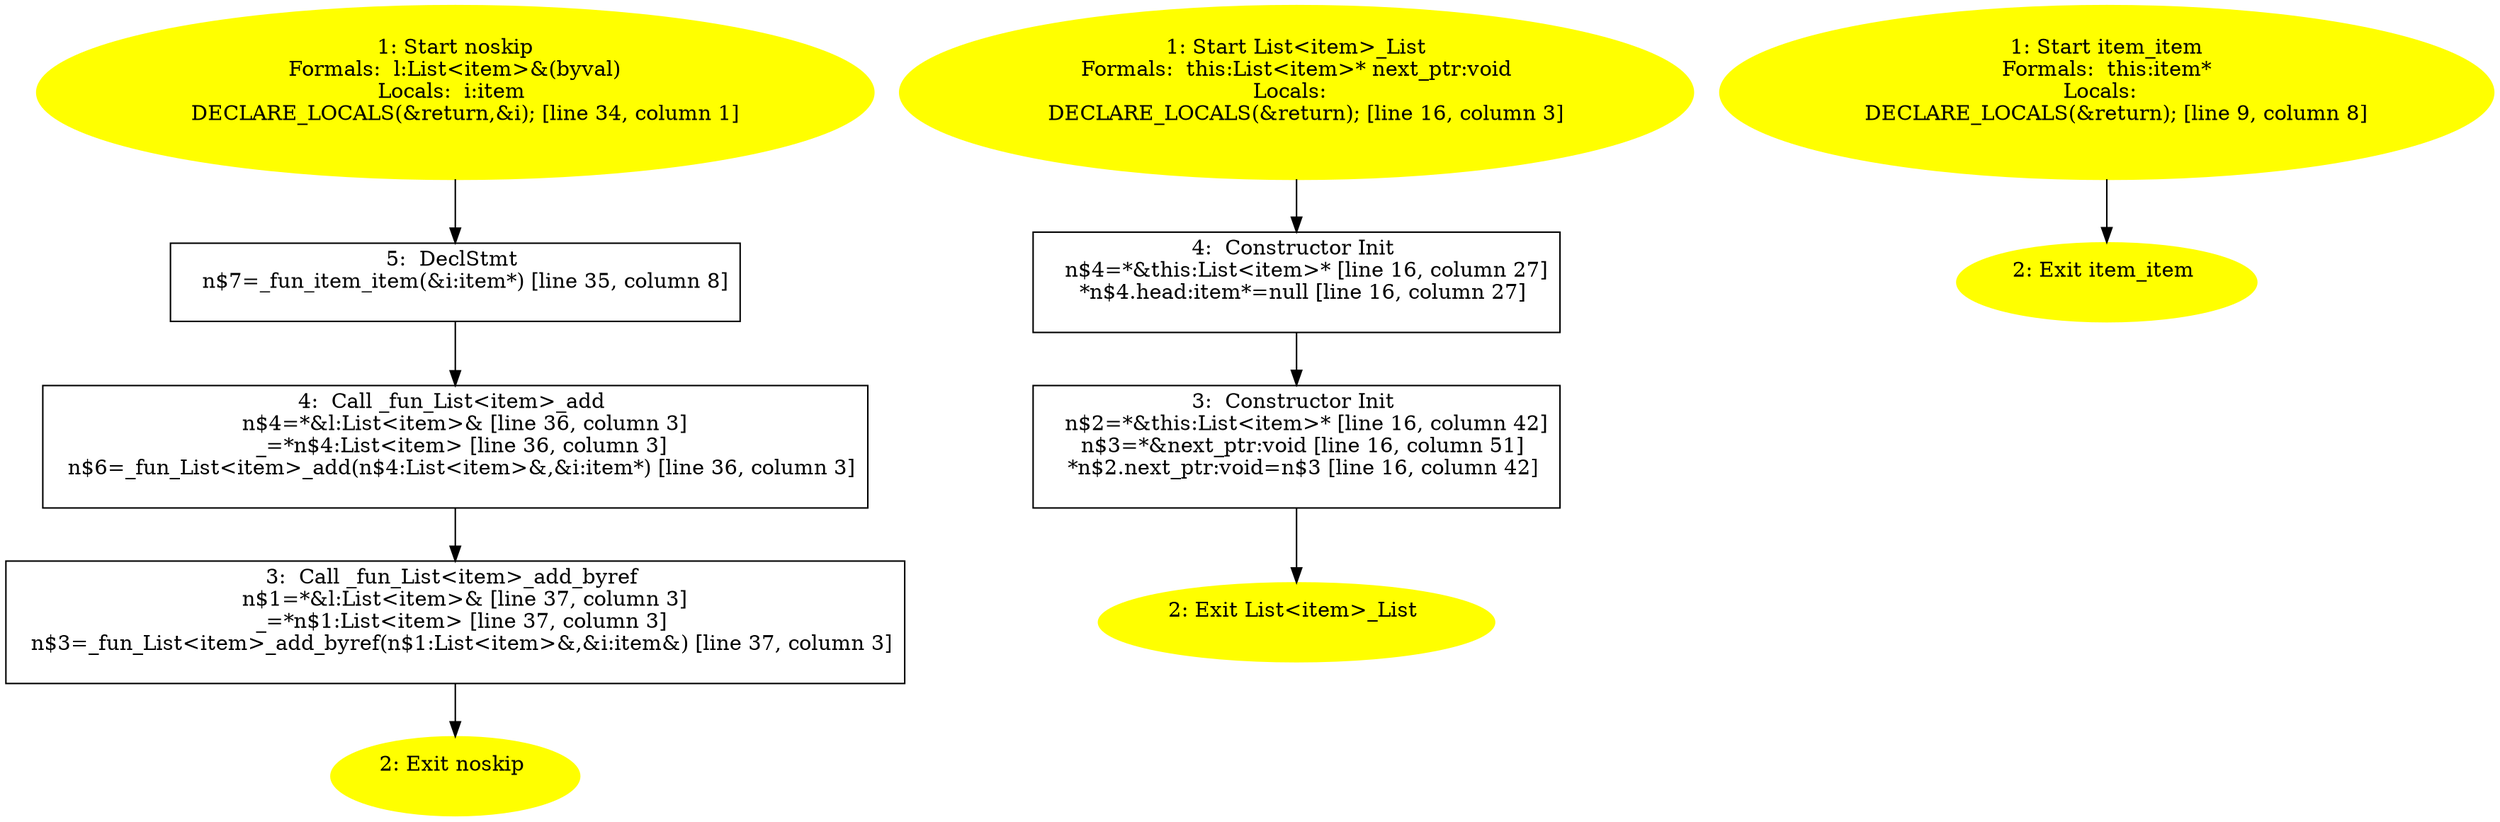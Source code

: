 /* @generated */
digraph cfg {
"noskip#6149941428299352091.c0e56085ae3c9567084b0f9e4211cfc0_1" [label="1: Start noskip\nFormals:  l:List<item>&(byval)\nLocals:  i:item \n   DECLARE_LOCALS(&return,&i); [line 34, column 1]\n " color=yellow style=filled]
	

	 "noskip#6149941428299352091.c0e56085ae3c9567084b0f9e4211cfc0_1" -> "noskip#6149941428299352091.c0e56085ae3c9567084b0f9e4211cfc0_5" ;
"noskip#6149941428299352091.c0e56085ae3c9567084b0f9e4211cfc0_2" [label="2: Exit noskip \n  " color=yellow style=filled]
	

"noskip#6149941428299352091.c0e56085ae3c9567084b0f9e4211cfc0_3" [label="3:  Call _fun_List<item>_add_byref \n   n$1=*&l:List<item>& [line 37, column 3]\n  _=*n$1:List<item> [line 37, column 3]\n  n$3=_fun_List<item>_add_byref(n$1:List<item>&,&i:item&) [line 37, column 3]\n " shape="box"]
	

	 "noskip#6149941428299352091.c0e56085ae3c9567084b0f9e4211cfc0_3" -> "noskip#6149941428299352091.c0e56085ae3c9567084b0f9e4211cfc0_2" ;
"noskip#6149941428299352091.c0e56085ae3c9567084b0f9e4211cfc0_4" [label="4:  Call _fun_List<item>_add \n   n$4=*&l:List<item>& [line 36, column 3]\n  _=*n$4:List<item> [line 36, column 3]\n  n$6=_fun_List<item>_add(n$4:List<item>&,&i:item*) [line 36, column 3]\n " shape="box"]
	

	 "noskip#6149941428299352091.c0e56085ae3c9567084b0f9e4211cfc0_4" -> "noskip#6149941428299352091.c0e56085ae3c9567084b0f9e4211cfc0_3" ;
"noskip#6149941428299352091.c0e56085ae3c9567084b0f9e4211cfc0_5" [label="5:  DeclStmt \n   n$7=_fun_item_item(&i:item*) [line 35, column 8]\n " shape="box"]
	

	 "noskip#6149941428299352091.c0e56085ae3c9567084b0f9e4211cfc0_5" -> "noskip#6149941428299352091.c0e56085ae3c9567084b0f9e4211cfc0_4" ;
"List#List<item>#{15914538297308632075}.3434f5c53e6f70f530bf6d3beb27430e_1" [label="1: Start List<item>_List\nFormals:  this:List<item>* next_ptr:void\nLocals:  \n   DECLARE_LOCALS(&return); [line 16, column 3]\n " color=yellow style=filled]
	

	 "List#List<item>#{15914538297308632075}.3434f5c53e6f70f530bf6d3beb27430e_1" -> "List#List<item>#{15914538297308632075}.3434f5c53e6f70f530bf6d3beb27430e_4" ;
"List#List<item>#{15914538297308632075}.3434f5c53e6f70f530bf6d3beb27430e_2" [label="2: Exit List<item>_List \n  " color=yellow style=filled]
	

"List#List<item>#{15914538297308632075}.3434f5c53e6f70f530bf6d3beb27430e_3" [label="3:  Constructor Init \n   n$2=*&this:List<item>* [line 16, column 42]\n  n$3=*&next_ptr:void [line 16, column 51]\n  *n$2.next_ptr:void=n$3 [line 16, column 42]\n " shape="box"]
	

	 "List#List<item>#{15914538297308632075}.3434f5c53e6f70f530bf6d3beb27430e_3" -> "List#List<item>#{15914538297308632075}.3434f5c53e6f70f530bf6d3beb27430e_2" ;
"List#List<item>#{15914538297308632075}.3434f5c53e6f70f530bf6d3beb27430e_4" [label="4:  Constructor Init \n   n$4=*&this:List<item>* [line 16, column 27]\n  *n$4.head:item*=null [line 16, column 27]\n " shape="box"]
	

	 "List#List<item>#{15914538297308632075}.3434f5c53e6f70f530bf6d3beb27430e_4" -> "List#List<item>#{15914538297308632075}.3434f5c53e6f70f530bf6d3beb27430e_3" ;
"item#item#{8704603758565933158}.444c1f007931991a5b2dfd25b7b090f5_1" [label="1: Start item_item\nFormals:  this:item*\nLocals:  \n   DECLARE_LOCALS(&return); [line 9, column 8]\n " color=yellow style=filled]
	

	 "item#item#{8704603758565933158}.444c1f007931991a5b2dfd25b7b090f5_1" -> "item#item#{8704603758565933158}.444c1f007931991a5b2dfd25b7b090f5_2" ;
"item#item#{8704603758565933158}.444c1f007931991a5b2dfd25b7b090f5_2" [label="2: Exit item_item \n  " color=yellow style=filled]
	

}
